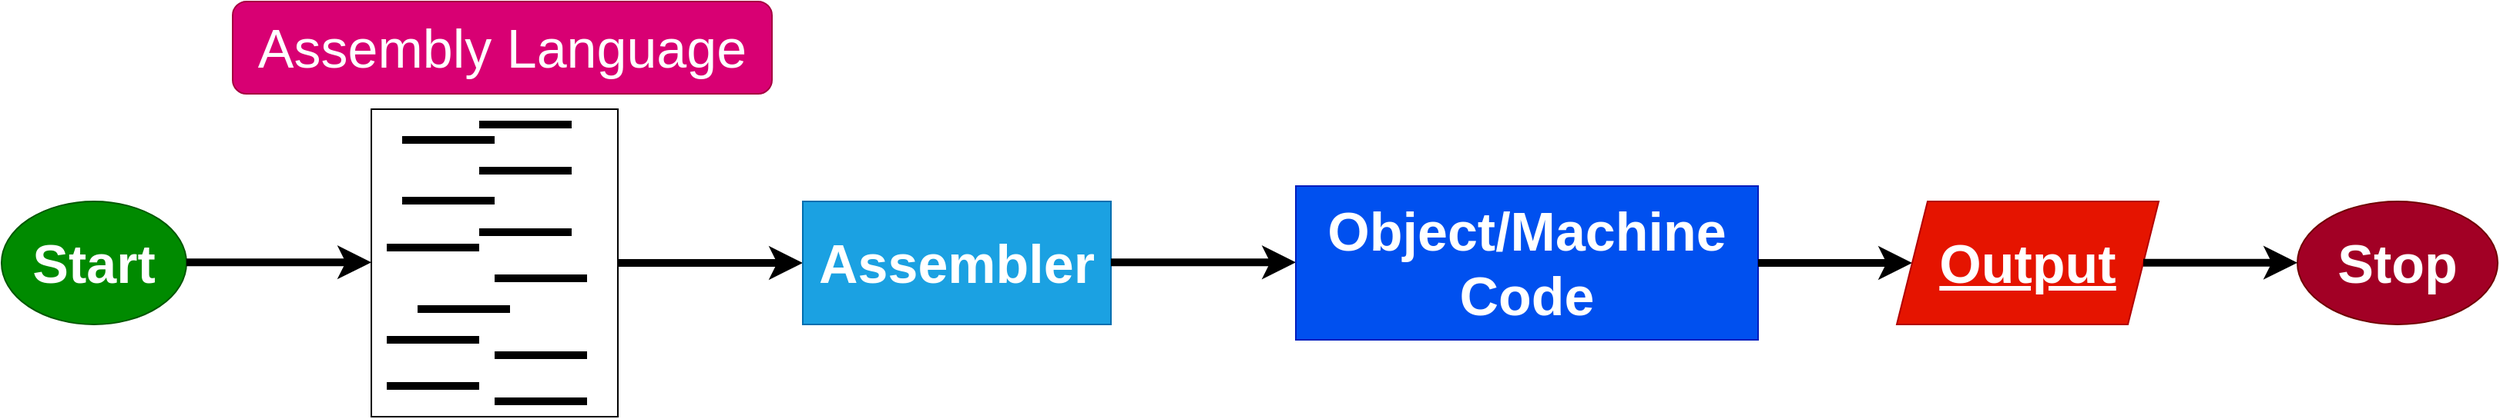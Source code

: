 <mxfile>
    <diagram id="-m3GYyMX5EfS4orUxIi4" name="Page-1">
        <mxGraphModel dx="940" dy="731" grid="1" gridSize="10" guides="1" tooltips="1" connect="1" arrows="1" fold="1" page="1" pageScale="1" pageWidth="850" pageHeight="1100" math="0" shadow="0">
            <root>
                <mxCell id="0"/>
                <mxCell id="1" parent="0"/>
                <mxCell id="3" value="" style="rounded=0;whiteSpace=wrap;html=1;fillColor=#FFFFFF;" parent="1" vertex="1">
                    <mxGeometry x="250" y="440" width="160" height="200" as="geometry"/>
                </mxCell>
                <mxCell id="4" value="" style="endArrow=classic;html=1;strokeWidth=5;exitX=1;exitY=0.5;exitDx=0;exitDy=0;" parent="1" source="3" edge="1">
                    <mxGeometry width="50" height="50" relative="1" as="geometry">
                        <mxPoint x="525" y="490" as="sourcePoint"/>
                        <mxPoint x="530" y="540" as="targetPoint"/>
                    </mxGeometry>
                </mxCell>
                <mxCell id="6" value="&lt;font style=&quot;font-size: 35px;&quot;&gt;&lt;b&gt;Assembler&lt;/b&gt;&lt;/font&gt;" style="rounded=0;whiteSpace=wrap;html=1;fillColor=#1ba1e2;fontColor=#ffffff;strokeColor=#006EAF;" parent="1" vertex="1">
                    <mxGeometry x="530" y="500" width="200" height="80" as="geometry"/>
                </mxCell>
                <mxCell id="7" value="" style="endArrow=classic;html=1;strokeWidth=5;exitX=1;exitY=0.5;exitDx=0;exitDy=0;" parent="1" edge="1">
                    <mxGeometry width="50" height="50" relative="1" as="geometry">
                        <mxPoint x="730" y="539.64" as="sourcePoint"/>
                        <mxPoint x="850" y="539.64" as="targetPoint"/>
                    </mxGeometry>
                </mxCell>
                <mxCell id="8" value="&lt;font style=&quot;font-size: 35px;&quot;&gt;&lt;b&gt;Object/Machine Code&lt;/b&gt;&lt;/font&gt;" style="rounded=0;whiteSpace=wrap;html=1;fillColor=#0050ef;fontColor=#ffffff;strokeColor=#001DBC;" parent="1" vertex="1">
                    <mxGeometry x="850" y="490" width="300" height="100" as="geometry"/>
                </mxCell>
                <mxCell id="9" value="" style="endArrow=classic;html=1;strokeWidth=5;" parent="1" source="8" edge="1">
                    <mxGeometry width="50" height="50" relative="1" as="geometry">
                        <mxPoint x="1320" y="540" as="sourcePoint"/>
                        <mxPoint x="1250" y="540" as="targetPoint"/>
                    </mxGeometry>
                </mxCell>
                <mxCell id="10" value="&lt;span style=&quot;font-size: 35px;&quot;&gt;&lt;b&gt;Stop&lt;/b&gt;&lt;/span&gt;" style="ellipse;whiteSpace=wrap;html=1;fillColor=#a20025;fontColor=#ffffff;strokeColor=#6F0000;" parent="1" vertex="1">
                    <mxGeometry x="1500" y="500" width="130" height="80" as="geometry"/>
                </mxCell>
                <mxCell id="11" value="&lt;font style=&quot;font-size: 35px;&quot;&gt;&lt;b&gt;Start&lt;/b&gt;&lt;/font&gt;" style="ellipse;whiteSpace=wrap;html=1;fillColor=#008a00;fontColor=#ffffff;strokeColor=#005700;" parent="1" vertex="1">
                    <mxGeometry x="10" y="500" width="120" height="80" as="geometry"/>
                </mxCell>
                <mxCell id="12" value="" style="endArrow=classic;html=1;strokeWidth=5;exitX=1;exitY=0.5;exitDx=0;exitDy=0;" parent="1" edge="1">
                    <mxGeometry width="50" height="50" relative="1" as="geometry">
                        <mxPoint x="130" y="539.58" as="sourcePoint"/>
                        <mxPoint x="250" y="539.58" as="targetPoint"/>
                    </mxGeometry>
                </mxCell>
                <mxCell id="13" value="" style="endArrow=none;html=1;strokeWidth=5;fontSize=35;strokeColor=#000000;" parent="1" edge="1">
                    <mxGeometry width="50" height="50" relative="1" as="geometry">
                        <mxPoint x="270" y="460" as="sourcePoint"/>
                        <mxPoint x="330" y="460" as="targetPoint"/>
                    </mxGeometry>
                </mxCell>
                <mxCell id="14" value="" style="endArrow=none;html=1;strokeWidth=5;fontSize=35;strokeColor=#000000;" parent="1" edge="1">
                    <mxGeometry width="50" height="50" relative="1" as="geometry">
                        <mxPoint x="320" y="480" as="sourcePoint"/>
                        <mxPoint x="380" y="480" as="targetPoint"/>
                    </mxGeometry>
                </mxCell>
                <mxCell id="15" value="" style="endArrow=none;html=1;strokeWidth=5;fontSize=35;strokeColor=#000000;" parent="1" edge="1">
                    <mxGeometry width="50" height="50" relative="1" as="geometry">
                        <mxPoint x="270" y="499.5" as="sourcePoint"/>
                        <mxPoint x="330" y="499.5" as="targetPoint"/>
                    </mxGeometry>
                </mxCell>
                <mxCell id="16" value="" style="endArrow=none;html=1;strokeWidth=5;fontSize=35;strokeColor=#000000;" parent="1" edge="1">
                    <mxGeometry width="50" height="50" relative="1" as="geometry">
                        <mxPoint x="320" y="520" as="sourcePoint"/>
                        <mxPoint x="380" y="520" as="targetPoint"/>
                    </mxGeometry>
                </mxCell>
                <mxCell id="17" value="" style="endArrow=none;html=1;strokeWidth=5;fontSize=35;strokeColor=#000000;" parent="1" edge="1">
                    <mxGeometry width="50" height="50" relative="1" as="geometry">
                        <mxPoint x="260" y="530" as="sourcePoint"/>
                        <mxPoint x="320" y="530" as="targetPoint"/>
                    </mxGeometry>
                </mxCell>
                <mxCell id="18" value="" style="endArrow=none;html=1;strokeWidth=5;fontSize=35;strokeColor=#000000;" parent="1" edge="1">
                    <mxGeometry width="50" height="50" relative="1" as="geometry">
                        <mxPoint x="330" y="550" as="sourcePoint"/>
                        <mxPoint x="390" y="550" as="targetPoint"/>
                    </mxGeometry>
                </mxCell>
                <mxCell id="19" value="" style="endArrow=none;html=1;strokeWidth=5;fontSize=35;strokeColor=#000000;" parent="1" edge="1">
                    <mxGeometry width="50" height="50" relative="1" as="geometry">
                        <mxPoint x="320" y="450" as="sourcePoint"/>
                        <mxPoint x="380" y="450" as="targetPoint"/>
                    </mxGeometry>
                </mxCell>
                <mxCell id="20" value="" style="endArrow=none;html=1;strokeWidth=5;fontSize=35;strokeColor=#000000;" parent="1" edge="1">
                    <mxGeometry width="50" height="50" relative="1" as="geometry">
                        <mxPoint x="280" y="570" as="sourcePoint"/>
                        <mxPoint x="340" y="570" as="targetPoint"/>
                    </mxGeometry>
                </mxCell>
                <mxCell id="21" value="" style="endArrow=none;html=1;strokeWidth=5;fontSize=35;strokeColor=#000000;" parent="1" edge="1">
                    <mxGeometry width="50" height="50" relative="1" as="geometry">
                        <mxPoint x="330" y="600" as="sourcePoint"/>
                        <mxPoint x="390" y="600" as="targetPoint"/>
                    </mxGeometry>
                </mxCell>
                <mxCell id="29" value="" style="endArrow=none;html=1;strokeWidth=5;fontSize=35;strokeColor=#000000;" parent="1" edge="1">
                    <mxGeometry width="50" height="50" relative="1" as="geometry">
                        <mxPoint x="260" y="620" as="sourcePoint"/>
                        <mxPoint x="320" y="620" as="targetPoint"/>
                    </mxGeometry>
                </mxCell>
                <mxCell id="30" value="" style="endArrow=none;html=1;strokeWidth=5;fontSize=35;strokeColor=#000000;" parent="1" edge="1">
                    <mxGeometry width="50" height="50" relative="1" as="geometry">
                        <mxPoint x="330" y="630" as="sourcePoint"/>
                        <mxPoint x="390" y="630" as="targetPoint"/>
                    </mxGeometry>
                </mxCell>
                <mxCell id="31" value="" style="endArrow=none;html=1;strokeWidth=5;fontSize=35;strokeColor=#000000;" parent="1" edge="1">
                    <mxGeometry width="50" height="50" relative="1" as="geometry">
                        <mxPoint x="260" y="590" as="sourcePoint"/>
                        <mxPoint x="320" y="590" as="targetPoint"/>
                    </mxGeometry>
                </mxCell>
                <mxCell id="32" value="Assembly Language" style="rounded=1;whiteSpace=wrap;html=1;fontSize=35;fillColor=#d80073;fontColor=#ffffff;strokeColor=#A50040;" parent="1" vertex="1">
                    <mxGeometry x="160" y="370" width="350" height="60" as="geometry"/>
                </mxCell>
                <mxCell id="34" value="&lt;font style=&quot;font-size: 35px;&quot;&gt;&lt;b&gt;&lt;u&gt;Output&lt;/u&gt;&lt;/b&gt;&lt;/font&gt;" style="shape=parallelogram;perimeter=parallelogramPerimeter;whiteSpace=wrap;html=1;fixedSize=1;fillColor=#e51400;fontColor=#ffffff;strokeColor=#B20000;" parent="1" vertex="1">
                    <mxGeometry x="1240" y="500" width="170" height="80" as="geometry"/>
                </mxCell>
                <mxCell id="35" value="" style="endArrow=classic;html=1;strokeWidth=5;" parent="1" edge="1">
                    <mxGeometry width="50" height="50" relative="1" as="geometry">
                        <mxPoint x="1400" y="539.84" as="sourcePoint"/>
                        <mxPoint x="1500" y="539.84" as="targetPoint"/>
                    </mxGeometry>
                </mxCell>
            </root>
        </mxGraphModel>
    </diagram>
</mxfile>